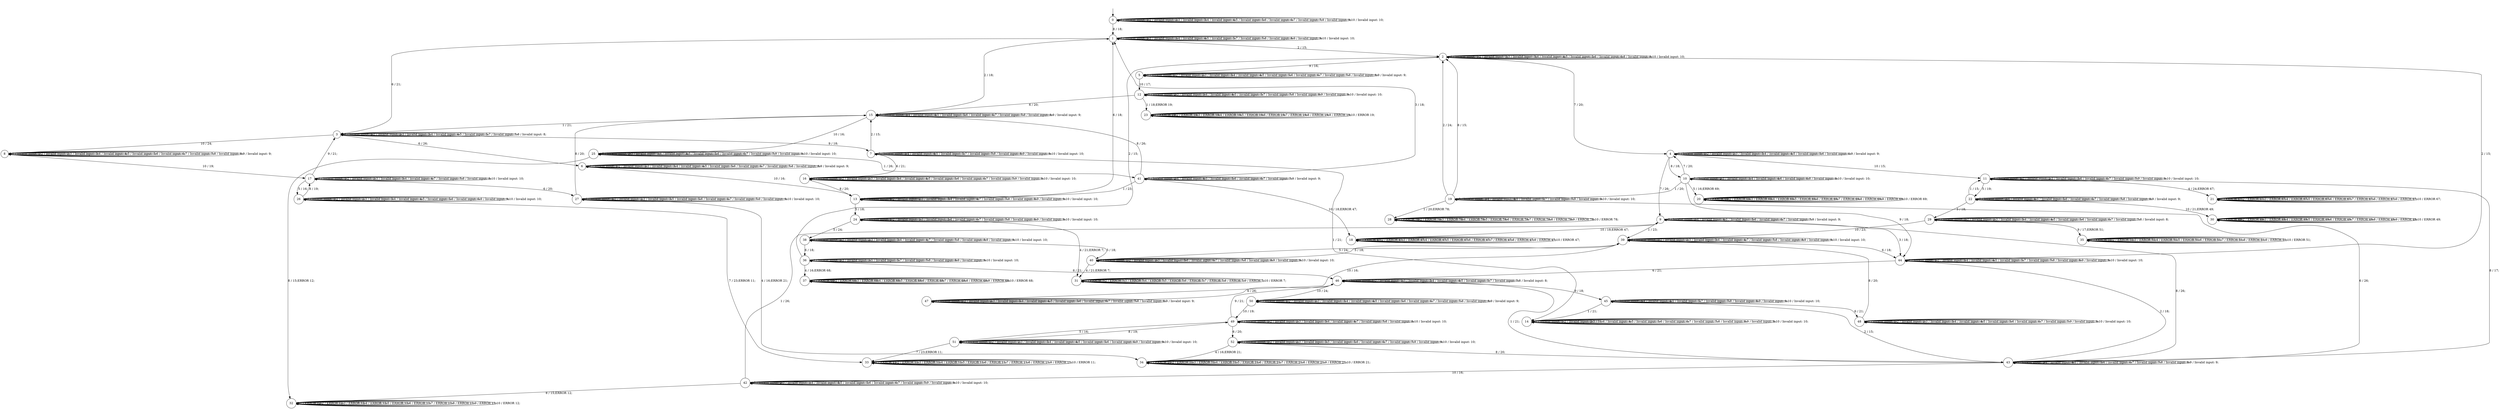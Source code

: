 digraph g {
__start0 [label="" shape="none"];

	s0 [shape="circle" label="0"];
	s1 [shape="circle" label="1"];
	s2 [shape="circle" label="2"];
	s3 [shape="circle" label="3"];
	s4 [shape="circle" label="4"];
	s5 [shape="circle" label="5"];
	s6 [shape="circle" label="6"];
	s7 [shape="circle" label="7"];
	s8 [shape="circle" label="8"];
	s9 [shape="circle" label="9"];
	s10 [shape="circle" label="10"];
	s11 [shape="circle" label="11"];
	s12 [shape="circle" label="12"];
	s13 [shape="circle" label="13"];
	s14 [shape="circle" label="14"];
	s15 [shape="circle" label="15"];
	s16 [shape="circle" label="16"];
	s17 [shape="circle" label="17"];
	s18 [shape="circle" label="18"];
	s19 [shape="circle" label="19"];
	s20 [shape="circle" label="20"];
	s21 [shape="circle" label="21"];
	s22 [shape="circle" label="22"];
	s23 [shape="circle" label="23"];
	s24 [shape="circle" label="24"];
	s25 [shape="circle" label="25"];
	s26 [shape="circle" label="26"];
	s27 [shape="circle" label="27"];
	s28 [shape="circle" label="28"];
	s29 [shape="circle" label="29"];
	s30 [shape="circle" label="30"];
	s31 [shape="circle" label="31"];
	s32 [shape="circle" label="32"];
	s33 [shape="circle" label="33"];
	s34 [shape="circle" label="34"];
	s35 [shape="circle" label="35"];
	s36 [shape="circle" label="36"];
	s37 [shape="circle" label="37"];
	s38 [shape="circle" label="38"];
	s39 [shape="circle" label="39"];
	s40 [shape="circle" label="40"];
	s41 [shape="circle" label="41"];
	s42 [shape="circle" label="42"];
	s43 [shape="circle" label="43"];
	s44 [shape="circle" label="44"];
	s45 [shape="circle" label="45"];
	s46 [shape="circle" label="46"];
	s47 [shape="circle" label="47"];
	s48 [shape="circle" label="48"];
	s49 [shape="circle" label="49"];
	s50 [shape="circle" label="50"];
	s51 [shape="circle" label="51"];
	s52 [shape="circle" label="52"];
	s0 -> s0 [label="1 / Invalid input: 1;"];
	s0 -> s0 [label="2 / Invalid input: 2;"];
	s0 -> s0 [label="3 / Invalid input: 3;"];
	s0 -> s0 [label="4 / Invalid input: 4;"];
	s0 -> s0 [label="5 / Invalid input: 5;"];
	s0 -> s0 [label="6 / Invalid input: 6;"];
	s0 -> s0 [label="7 / Invalid input: 7;"];
	s0 -> s1 [label="8 / 18;"];
	s0 -> s0 [label="9 / Invalid input: 9;"];
	s0 -> s0 [label="10 / Invalid input: 10;"];
	s1 -> s1 [label="1 / Invalid input: 1;"];
	s1 -> s2 [label="2 / 15;"];
	s1 -> s1 [label="3 / Invalid input: 3;"];
	s1 -> s1 [label="4 / Invalid input: 4;"];
	s1 -> s1 [label="5 / Invalid input: 5;"];
	s1 -> s3 [label="6 / 21;"];
	s1 -> s1 [label="7 / Invalid input: 7;"];
	s1 -> s1 [label="8 / Invalid input: 8;"];
	s1 -> s1 [label="9 / Invalid input: 9;"];
	s1 -> s1 [label="10 / Invalid input: 10;"];
	s2 -> s2 [label="1 / Invalid input: 1;"];
	s2 -> s2 [label="2 / Invalid input: 2;"];
	s2 -> s2 [label="3 / Invalid input: 3;"];
	s2 -> s2 [label="4 / Invalid input: 4;"];
	s2 -> s2 [label="5 / Invalid input: 5;"];
	s2 -> s2 [label="6 / Invalid input: 6;"];
	s2 -> s4 [label="7 / 20;"];
	s2 -> s2 [label="8 / Invalid input: 8;"];
	s2 -> s5 [label="9 / 16;"];
	s2 -> s2 [label="10 / Invalid input: 10;"];
	s3 -> s3 [label="1 / Invalid input: 1;"];
	s3 -> s3 [label="2 / Invalid input: 2;"];
	s3 -> s3 [label="3 / Invalid input: 3;"];
	s3 -> s3 [label="4 / Invalid input: 4;"];
	s3 -> s3 [label="5 / Invalid input: 5;"];
	s3 -> s6 [label="6 / 26;"];
	s3 -> s3 [label="7 / Invalid input: 7;"];
	s3 -> s3 [label="8 / Invalid input: 8;"];
	s3 -> s7 [label="9 / 18;"];
	s3 -> s8 [label="10 / 24;"];
	s4 -> s4 [label="1 / Invalid input: 1;"];
	s4 -> s4 [label="2 / Invalid input: 2;"];
	s4 -> s4 [label="3 / Invalid input: 3;"];
	s4 -> s4 [label="4 / Invalid input: 4;"];
	s4 -> s4 [label="5 / Invalid input: 5;"];
	s4 -> s4 [label="6 / Invalid input: 6;"];
	s4 -> s9 [label="7 / 26;"];
	s4 -> s10 [label="8 / 18;"];
	s4 -> s4 [label="9 / Invalid input: 9;"];
	s4 -> s11 [label="10 / 15;"];
	s5 -> s5 [label="1 / Invalid input: 1;"];
	s5 -> s5 [label="2 / Invalid input: 2;"];
	s5 -> s5 [label="3 / Invalid input: 3;"];
	s5 -> s5 [label="4 / Invalid input: 4;"];
	s5 -> s5 [label="5 / Invalid input: 5;"];
	s5 -> s5 [label="6 / Invalid input: 6;"];
	s5 -> s5 [label="7 / Invalid input: 7;"];
	s5 -> s5 [label="8 / Invalid input: 8;"];
	s5 -> s5 [label="9 / Invalid input: 9;"];
	s5 -> s12 [label="10 / 17;"];
	s6 -> s6 [label="1 / Invalid input: 1;"];
	s6 -> s6 [label="2 / Invalid input: 2;"];
	s6 -> s6 [label="3 / Invalid input: 3;"];
	s6 -> s6 [label="4 / Invalid input: 4;"];
	s6 -> s6 [label="5 / Invalid input: 5;"];
	s6 -> s6 [label="6 / Invalid input: 6;"];
	s6 -> s6 [label="7 / Invalid input: 7;"];
	s6 -> s6 [label="8 / Invalid input: 8;"];
	s6 -> s6 [label="9 / Invalid input: 9;"];
	s6 -> s13 [label="10 / 16;"];
	s7 -> s14 [label="1 / 21;"];
	s7 -> s15 [label="2 / 15;"];
	s7 -> s7 [label="3 / Invalid input: 3;"];
	s7 -> s7 [label="4 / Invalid input: 4;"];
	s7 -> s7 [label="5 / Invalid input: 5;"];
	s7 -> s16 [label="6 / 21;"];
	s7 -> s7 [label="7 / Invalid input: 7;"];
	s7 -> s7 [label="8 / Invalid input: 8;"];
	s7 -> s7 [label="9 / Invalid input: 9;"];
	s7 -> s7 [label="10 / Invalid input: 10;"];
	s8 -> s8 [label="1 / Invalid input: 1;"];
	s8 -> s8 [label="2 / Invalid input: 2;"];
	s8 -> s8 [label="3 / Invalid input: 3;"];
	s8 -> s8 [label="4 / Invalid input: 4;"];
	s8 -> s8 [label="5 / Invalid input: 5;"];
	s8 -> s8 [label="6 / Invalid input: 6;"];
	s8 -> s8 [label="7 / Invalid input: 7;"];
	s8 -> s8 [label="8 / Invalid input: 8;"];
	s8 -> s8 [label="9 / Invalid input: 9;"];
	s8 -> s17 [label="10 / 19;"];
	s9 -> s39 [label="1 / 23;"];
	s9 -> s9 [label="2 / Invalid input: 2;"];
	s9 -> s44 [label="3 / 18;"];
	s9 -> s9 [label="4 / Invalid input: 4;"];
	s9 -> s9 [label="5 / Invalid input: 5;"];
	s9 -> s9 [label="6 / Invalid input: 6;"];
	s9 -> s9 [label="7 / Invalid input: 7;"];
	s9 -> s43 [label="8 / 26;"];
	s9 -> s9 [label="9 / Invalid input: 9;"];
	s9 -> s18 [label="10 / 18;ERROR 47;"];
	s10 -> s19 [label="1 / 20;"];
	s10 -> s10 [label="2 / Invalid input: 2;"];
	s10 -> s10 [label="3 / Invalid input: 3;"];
	s10 -> s10 [label="4 / Invalid input: 4;"];
	s10 -> s20 [label="5 / 16;ERROR 69;"];
	s10 -> s10 [label="6 / Invalid input: 6;"];
	s10 -> s4 [label="7 / 20;"];
	s10 -> s10 [label="8 / Invalid input: 8;"];
	s10 -> s44 [label="9 / 18;"];
	s10 -> s10 [label="10 / Invalid input: 10;"];
	s11 -> s11 [label="1 / Invalid input: 1;"];
	s11 -> s11 [label="2 / Invalid input: 2;"];
	s11 -> s11 [label="3 / Invalid input: 3;"];
	s11 -> s21 [label="4 / 24;ERROR 67;"];
	s11 -> s22 [label="5 / 19;"];
	s11 -> s11 [label="6 / Invalid input: 6;"];
	s11 -> s11 [label="7 / Invalid input: 7;"];
	s11 -> s43 [label="8 / 17;"];
	s11 -> s11 [label="9 / Invalid input: 9;"];
	s11 -> s11 [label="10 / Invalid input: 10;"];
	s12 -> s23 [label="1 / 18;ERROR 19;"];
	s12 -> s12 [label="2 / Invalid input: 2;"];
	s12 -> s12 [label="3 / Invalid input: 3;"];
	s12 -> s12 [label="4 / Invalid input: 4;"];
	s12 -> s12 [label="5 / Invalid input: 5;"];
	s12 -> s15 [label="6 / 20;"];
	s12 -> s12 [label="7 / Invalid input: 7;"];
	s12 -> s12 [label="8 / Invalid input: 8;"];
	s12 -> s12 [label="9 / Invalid input: 9;"];
	s12 -> s12 [label="10 / Invalid input: 10;"];
	s13 -> s13 [label="1 / Invalid input: 1;"];
	s13 -> s13 [label="2 / Invalid input: 2;"];
	s13 -> s13 [label="3 / Invalid input: 3;"];
	s13 -> s13 [label="4 / Invalid input: 4;"];
	s13 -> s24 [label="5 / 18;"];
	s13 -> s1 [label="6 / 18;"];
	s13 -> s13 [label="7 / Invalid input: 7;"];
	s13 -> s13 [label="8 / Invalid input: 8;"];
	s13 -> s13 [label="9 / Invalid input: 9;"];
	s13 -> s13 [label="10 / Invalid input: 10;"];
	s14 -> s14 [label="1 / Invalid input: 1;"];
	s14 -> s14 [label="2 / Invalid input: 2;"];
	s14 -> s14 [label="3 / 21;"];
	s14 -> s14 [label="4 / Invalid input: 4;"];
	s14 -> s14 [label="5 / Invalid input: 5;"];
	s14 -> s14 [label="6 / Invalid input: 6;"];
	s14 -> s14 [label="7 / Invalid input: 7;"];
	s14 -> s14 [label="8 / Invalid input: 8;"];
	s14 -> s14 [label="9 / Invalid input: 9;"];
	s14 -> s14 [label="10 / Invalid input: 10;"];
	s15 -> s3 [label="1 / 21;"];
	s15 -> s1 [label="2 / 18;"];
	s15 -> s15 [label="3 / Invalid input: 3;"];
	s15 -> s15 [label="4 / Invalid input: 4;"];
	s15 -> s15 [label="5 / Invalid input: 5;"];
	s15 -> s15 [label="6 / Invalid input: 6;"];
	s15 -> s15 [label="7 / Invalid input: 7;"];
	s15 -> s15 [label="8 / Invalid input: 8;"];
	s15 -> s15 [label="9 / Invalid input: 9;"];
	s15 -> s25 [label="10 / 16;"];
	s16 -> s16 [label="1 / Invalid input: 1;"];
	s16 -> s16 [label="2 / Invalid input: 2;"];
	s16 -> s16 [label="3 / Invalid input: 3;"];
	s16 -> s16 [label="4 / Invalid input: 4;"];
	s16 -> s16 [label="5 / Invalid input: 5;"];
	s16 -> s16 [label="6 / Invalid input: 6;"];
	s16 -> s16 [label="7 / Invalid input: 7;"];
	s16 -> s13 [label="8 / 20;"];
	s16 -> s16 [label="9 / Invalid input: 9;"];
	s16 -> s16 [label="10 / Invalid input: 10;"];
	s17 -> s17 [label="1 / Invalid input: 1;"];
	s17 -> s17 [label="2 / Invalid input: 2;"];
	s17 -> s17 [label="3 / Invalid input: 3;"];
	s17 -> s17 [label="4 / Invalid input: 4;"];
	s17 -> s26 [label="5 / 16;"];
	s17 -> s27 [label="6 / 20;"];
	s17 -> s17 [label="7 / Invalid input: 7;"];
	s17 -> s17 [label="8 / Invalid input: 8;"];
	s17 -> s3 [label="9 / 21;"];
	s17 -> s17 [label="10 / Invalid input: 10;"];
	s18 -> s18 [label="1 / ERROR 47;"];
	s18 -> s18 [label="2 / ERROR 47;"];
	s18 -> s18 [label="3 / ERROR 47;"];
	s18 -> s18 [label="4 / ERROR 47;"];
	s18 -> s18 [label="5 / ERROR 47;"];
	s18 -> s18 [label="6 / ERROR 47;"];
	s18 -> s18 [label="7 / ERROR 47;"];
	s18 -> s18 [label="8 / ERROR 47;"];
	s18 -> s18 [label="9 / ERROR 47;"];
	s18 -> s18 [label="10 / ERROR 47;"];
	s19 -> s28 [label="1 / 20;ERROR 78;"];
	s19 -> s2 [label="2 / 24;"];
	s19 -> s19 [label="3 / Invalid input: 3;"];
	s19 -> s19 [label="4 / Invalid input: 4;"];
	s19 -> s19 [label="5 / Invalid input: 5;"];
	s19 -> s43 [label="6 / 26;"];
	s19 -> s19 [label="7 / Invalid input: 7;"];
	s19 -> s2 [label="8 / 15;"];
	s19 -> s19 [label="9 / Invalid input: 9;"];
	s19 -> s19 [label="10 / Invalid input: 10;"];
	s20 -> s20 [label="1 / ERROR 69;"];
	s20 -> s20 [label="2 / ERROR 69;"];
	s20 -> s20 [label="3 / ERROR 69;"];
	s20 -> s20 [label="4 / ERROR 69;"];
	s20 -> s20 [label="5 / ERROR 69;"];
	s20 -> s20 [label="6 / ERROR 69;"];
	s20 -> s20 [label="7 / ERROR 69;"];
	s20 -> s20 [label="8 / ERROR 69;"];
	s20 -> s20 [label="9 / ERROR 69;"];
	s20 -> s20 [label="10 / ERROR 69;"];
	s21 -> s21 [label="1 / ERROR 67;"];
	s21 -> s21 [label="2 / ERROR 67;"];
	s21 -> s21 [label="3 / ERROR 67;"];
	s21 -> s21 [label="4 / ERROR 67;"];
	s21 -> s21 [label="5 / ERROR 67;"];
	s21 -> s21 [label="6 / ERROR 67;"];
	s21 -> s21 [label="7 / ERROR 67;"];
	s21 -> s21 [label="8 / ERROR 67;"];
	s21 -> s21 [label="9 / ERROR 67;"];
	s21 -> s21 [label="10 / ERROR 67;"];
	s22 -> s11 [label="1 / 15;"];
	s22 -> s22 [label="2 / Invalid input: 2;"];
	s22 -> s29 [label="3 / 18;"];
	s22 -> s22 [label="4 / Invalid input: 4;"];
	s22 -> s22 [label="5 / Invalid input: 5;"];
	s22 -> s22 [label="6 / Invalid input: 6;"];
	s22 -> s22 [label="7 / Invalid input: 7;"];
	s22 -> s22 [label="8 / Invalid input: 8;"];
	s22 -> s22 [label="9 / Invalid input: 9;"];
	s22 -> s30 [label="10 / 21;ERROR 49;"];
	s23 -> s23 [label="1 / ERROR 19;"];
	s23 -> s23 [label="2 / ERROR 19;"];
	s23 -> s23 [label="3 / ERROR 19;"];
	s23 -> s23 [label="4 / ERROR 19;"];
	s23 -> s23 [label="5 / ERROR 19;"];
	s23 -> s23 [label="6 / ERROR 19;"];
	s23 -> s23 [label="7 / ERROR 19;"];
	s23 -> s23 [label="8 / ERROR 19;"];
	s23 -> s23 [label="9 / ERROR 19;"];
	s23 -> s23 [label="10 / ERROR 19;"];
	s24 -> s24 [label="1 / Invalid input: 1;"];
	s24 -> s24 [label="2 / Invalid input: 2;"];
	s24 -> s24 [label="3 / Invalid input: 3;"];
	s24 -> s31 [label="4 / 21;ERROR 7;"];
	s24 -> s38 [label="5 / 24;"];
	s24 -> s24 [label="6 / Invalid input: 6;"];
	s24 -> s24 [label="7 / Invalid input: 7;"];
	s24 -> s24 [label="8 / Invalid input: 8;"];
	s24 -> s24 [label="9 / Invalid input: 9;"];
	s24 -> s24 [label="10 / Invalid input: 10;"];
	s25 -> s41 [label="1 / 26;"];
	s25 -> s25 [label="2 / Invalid input: 2;"];
	s25 -> s25 [label="3 / Invalid input: 3;"];
	s25 -> s25 [label="4 / Invalid input: 4;"];
	s25 -> s25 [label="5 / Invalid input: 5;"];
	s25 -> s25 [label="6 / Invalid input: 6;"];
	s25 -> s25 [label="7 / Invalid input: 7;"];
	s25 -> s32 [label="8 / 15;ERROR 12;"];
	s25 -> s25 [label="9 / Invalid input: 9;"];
	s25 -> s25 [label="10 / Invalid input: 10;"];
	s26 -> s26 [label="1 / Invalid input: 1;"];
	s26 -> s26 [label="2 / Invalid input: 2;"];
	s26 -> s26 [label="3 / Invalid input: 3;"];
	s26 -> s26 [label="4 / Invalid input: 4;"];
	s26 -> s26 [label="5 / Invalid input: 5;"];
	s26 -> s26 [label="6 / Invalid input: 6;"];
	s26 -> s33 [label="7 / 23;ERROR 11;"];
	s26 -> s17 [label="8 / 19;"];
	s26 -> s26 [label="9 / Invalid input: 9;"];
	s26 -> s26 [label="10 / Invalid input: 10;"];
	s27 -> s27 [label="1 / Invalid input: 1;"];
	s27 -> s27 [label="2 / Invalid input: 2;"];
	s27 -> s27 [label="3 / Invalid input: 3;"];
	s27 -> s34 [label="4 / 16;ERROR 21;"];
	s27 -> s27 [label="5 / Invalid input: 5;"];
	s27 -> s27 [label="6 / Invalid input: 6;"];
	s27 -> s27 [label="7 / Invalid input: 7;"];
	s27 -> s15 [label="8 / 20;"];
	s27 -> s27 [label="9 / Invalid input: 9;"];
	s27 -> s27 [label="10 / Invalid input: 10;"];
	s28 -> s28 [label="1 / ERROR 78;"];
	s28 -> s28 [label="2 / ERROR 78;"];
	s28 -> s28 [label="3 / ERROR 78;"];
	s28 -> s28 [label="4 / ERROR 78;"];
	s28 -> s28 [label="5 / ERROR 78;"];
	s28 -> s28 [label="6 / ERROR 78;"];
	s28 -> s28 [label="7 / ERROR 78;"];
	s28 -> s28 [label="8 / ERROR 78;"];
	s28 -> s28 [label="9 / ERROR 78;"];
	s28 -> s28 [label="10 / ERROR 78;"];
	s29 -> s29 [label="1 / Invalid input: 1;"];
	s29 -> s29 [label="2 / Invalid input: 2;"];
	s29 -> s29 [label="3 / Invalid input: 3;"];
	s29 -> s29 [label="4 / Invalid input: 4;"];
	s29 -> s29 [label="5 / Invalid input: 5;"];
	s29 -> s29 [label="6 / Invalid input: 6;"];
	s29 -> s29 [label="7 / Invalid input: 7;"];
	s29 -> s29 [label="8 / Invalid input: 8;"];
	s29 -> s35 [label="9 / 17;ERROR 51;"];
	s29 -> s39 [label="10 / 23;"];
	s30 -> s30 [label="1 / ERROR 49;"];
	s30 -> s30 [label="2 / ERROR 49;"];
	s30 -> s30 [label="3 / ERROR 49;"];
	s30 -> s30 [label="4 / ERROR 49;"];
	s30 -> s30 [label="5 / ERROR 49;"];
	s30 -> s30 [label="6 / ERROR 49;"];
	s30 -> s30 [label="7 / ERROR 49;"];
	s30 -> s30 [label="8 / ERROR 49;"];
	s30 -> s30 [label="9 / ERROR 49;"];
	s30 -> s30 [label="10 / ERROR 49;"];
	s31 -> s31 [label="1 / ERROR 7;"];
	s31 -> s31 [label="2 / ERROR 7;"];
	s31 -> s31 [label="3 / ERROR 7;"];
	s31 -> s31 [label="4 / ERROR 7;"];
	s31 -> s31 [label="5 / ERROR 7;"];
	s31 -> s31 [label="6 / ERROR 7;"];
	s31 -> s31 [label="7 / ERROR 7;"];
	s31 -> s31 [label="8 / ERROR 7;"];
	s31 -> s31 [label="9 / ERROR 7;"];
	s31 -> s31 [label="10 / ERROR 7;"];
	s32 -> s32 [label="1 / ERROR 12;"];
	s32 -> s32 [label="2 / ERROR 12;"];
	s32 -> s32 [label="3 / ERROR 12;"];
	s32 -> s32 [label="4 / ERROR 12;"];
	s32 -> s32 [label="5 / ERROR 12;"];
	s32 -> s32 [label="6 / ERROR 12;"];
	s32 -> s32 [label="7 / ERROR 12;"];
	s32 -> s32 [label="8 / ERROR 12;"];
	s32 -> s32 [label="9 / ERROR 12;"];
	s32 -> s32 [label="10 / ERROR 12;"];
	s33 -> s33 [label="1 / ERROR 11;"];
	s33 -> s33 [label="2 / ERROR 11;"];
	s33 -> s33 [label="3 / ERROR 11;"];
	s33 -> s33 [label="4 / ERROR 11;"];
	s33 -> s33 [label="5 / ERROR 11;"];
	s33 -> s33 [label="6 / ERROR 11;"];
	s33 -> s33 [label="7 / ERROR 11;"];
	s33 -> s33 [label="8 / ERROR 11;"];
	s33 -> s33 [label="9 / ERROR 11;"];
	s33 -> s33 [label="10 / ERROR 11;"];
	s34 -> s34 [label="1 / ERROR 21;"];
	s34 -> s34 [label="2 / ERROR 21;"];
	s34 -> s34 [label="3 / ERROR 21;"];
	s34 -> s34 [label="4 / ERROR 21;"];
	s34 -> s34 [label="5 / ERROR 21;"];
	s34 -> s34 [label="6 / ERROR 21;"];
	s34 -> s34 [label="7 / ERROR 21;"];
	s34 -> s34 [label="8 / ERROR 21;"];
	s34 -> s34 [label="9 / ERROR 21;"];
	s34 -> s34 [label="10 / ERROR 21;"];
	s35 -> s35 [label="1 / ERROR 51;"];
	s35 -> s35 [label="2 / ERROR 51;"];
	s35 -> s35 [label="3 / ERROR 51;"];
	s35 -> s35 [label="4 / ERROR 51;"];
	s35 -> s35 [label="5 / ERROR 51;"];
	s35 -> s35 [label="6 / ERROR 51;"];
	s35 -> s35 [label="7 / ERROR 51;"];
	s35 -> s35 [label="8 / ERROR 51;"];
	s35 -> s35 [label="9 / ERROR 51;"];
	s35 -> s35 [label="10 / ERROR 51;"];
	s36 -> s36 [label="1 / Invalid input: 1;"];
	s36 -> s2 [label="2 / 15;"];
	s36 -> s36 [label="3 / Invalid input: 3;"];
	s36 -> s37 [label="4 / 16;ERROR 68;"];
	s36 -> s36 [label="5 / Invalid input: 5;"];
	s36 -> s46 [label="6 / 21;"];
	s36 -> s36 [label="7 / Invalid input: 7;"];
	s36 -> s36 [label="8 / Invalid input: 8;"];
	s36 -> s36 [label="9 / Invalid input: 9;"];
	s36 -> s36 [label="10 / Invalid input: 10;"];
	s37 -> s37 [label="1 / ERROR 68;"];
	s37 -> s37 [label="2 / ERROR 68;"];
	s37 -> s37 [label="3 / ERROR 68;"];
	s37 -> s37 [label="4 / ERROR 68;"];
	s37 -> s37 [label="5 / ERROR 68;"];
	s37 -> s37 [label="6 / ERROR 68;"];
	s37 -> s37 [label="7 / ERROR 68;"];
	s37 -> s37 [label="8 / ERROR 68;"];
	s37 -> s37 [label="9 / ERROR 68;"];
	s37 -> s37 [label="10 / ERROR 68;"];
	s38 -> s38 [label="1 / Invalid input: 1;"];
	s38 -> s38 [label="2 / Invalid input: 2;"];
	s38 -> s38 [label="3 / Invalid input: 3;"];
	s38 -> s38 [label="4 / Invalid input: 4;"];
	s38 -> s40 [label="5 / 18;"];
	s38 -> s36 [label="6 / 18;"];
	s38 -> s38 [label="7 / Invalid input: 7;"];
	s38 -> s38 [label="8 / Invalid input: 8;"];
	s38 -> s38 [label="9 / Invalid input: 9;"];
	s38 -> s38 [label="10 / Invalid input: 10;"];
	s39 -> s39 [label="1 / Invalid input: 1;"];
	s39 -> s39 [label="2 / Invalid input: 2;"];
	s39 -> s39 [label="3 / Invalid input: 3;"];
	s39 -> s39 [label="4 / Invalid input: 4;"];
	s39 -> s40 [label="5 / 18;"];
	s39 -> s44 [label="6 / 18;"];
	s39 -> s39 [label="7 / Invalid input: 7;"];
	s39 -> s39 [label="8 / Invalid input: 8;"];
	s39 -> s39 [label="9 / Invalid input: 9;"];
	s39 -> s39 [label="10 / Invalid input: 10;"];
	s40 -> s40 [label="1 / Invalid input: 1;"];
	s40 -> s40 [label="2 / Invalid input: 2;"];
	s40 -> s40 [label="3 / Invalid input: 3;"];
	s40 -> s31 [label="4 / 21;ERROR 7;"];
	s40 -> s39 [label="5 / 24;"];
	s40 -> s40 [label="6 / Invalid input: 6;"];
	s40 -> s40 [label="7 / Invalid input: 7;"];
	s40 -> s40 [label="8 / Invalid input: 8;"];
	s40 -> s40 [label="9 / Invalid input: 9;"];
	s40 -> s40 [label="10 / Invalid input: 10;"];
	s41 -> s13 [label="1 / 23;"];
	s41 -> s41 [label="2 / Invalid input: 2;"];
	s41 -> s1 [label="3 / 18;"];
	s41 -> s41 [label="4 / Invalid input: 4;"];
	s41 -> s41 [label="5 / Invalid input: 5;"];
	s41 -> s41 [label="6 / Invalid input: 6;"];
	s41 -> s41 [label="7 / Invalid input: 7;"];
	s41 -> s15 [label="8 / 26;"];
	s41 -> s41 [label="9 / Invalid input: 9;"];
	s41 -> s18 [label="10 / 18;ERROR 47;"];
	s42 -> s9 [label="1 / 26;"];
	s42 -> s42 [label="2 / Invalid input: 2;"];
	s42 -> s42 [label="3 / Invalid input: 3;"];
	s42 -> s42 [label="4 / Invalid input: 4;"];
	s42 -> s42 [label="5 / Invalid input: 5;"];
	s42 -> s42 [label="6 / Invalid input: 6;"];
	s42 -> s42 [label="7 / Invalid input: 7;"];
	s42 -> s32 [label="8 / 15;ERROR 12;"];
	s42 -> s42 [label="9 / Invalid input: 9;"];
	s42 -> s42 [label="10 / Invalid input: 10;"];
	s43 -> s46 [label="1 / 21;"];
	s43 -> s44 [label="2 / 18;"];
	s43 -> s43 [label="3 / Invalid input: 3;"];
	s43 -> s43 [label="4 / Invalid input: 4;"];
	s43 -> s43 [label="5 / Invalid input: 5;"];
	s43 -> s43 [label="6 / Invalid input: 6;"];
	s43 -> s43 [label="7 / Invalid input: 7;"];
	s43 -> s43 [label="8 / Invalid input: 8;"];
	s43 -> s43 [label="9 / Invalid input: 9;"];
	s43 -> s42 [label="10 / 16;"];
	s44 -> s44 [label="1 / Invalid input: 1;"];
	s44 -> s2 [label="2 / 15;"];
	s44 -> s44 [label="3 / Invalid input: 3;"];
	s44 -> s44 [label="4 / Invalid input: 4;"];
	s44 -> s44 [label="5 / Invalid input: 5;"];
	s44 -> s46 [label="6 / 21;"];
	s44 -> s44 [label="7 / Invalid input: 7;"];
	s44 -> s44 [label="8 / Invalid input: 8;"];
	s44 -> s44 [label="9 / Invalid input: 9;"];
	s44 -> s44 [label="10 / Invalid input: 10;"];
	s45 -> s14 [label="1 / 21;"];
	s45 -> s43 [label="2 / 15;"];
	s45 -> s45 [label="3 / Invalid input: 3;"];
	s45 -> s45 [label="4 / Invalid input: 4;"];
	s45 -> s45 [label="5 / Invalid input: 5;"];
	s45 -> s48 [label="6 / 21;"];
	s45 -> s45 [label="7 / Invalid input: 7;"];
	s45 -> s45 [label="8 / Invalid input: 8;"];
	s45 -> s45 [label="9 / Invalid input: 9;"];
	s45 -> s45 [label="10 / Invalid input: 10;"];
	s46 -> s46 [label="1 / Invalid input: 1;"];
	s46 -> s46 [label="2 / Invalid input: 2;"];
	s46 -> s46 [label="3 / Invalid input: 3;"];
	s46 -> s46 [label="4 / Invalid input: 4;"];
	s46 -> s46 [label="5 / Invalid input: 5;"];
	s46 -> s47 [label="6 / 26;"];
	s46 -> s46 [label="7 / Invalid input: 7;"];
	s46 -> s46 [label="8 / Invalid input: 8;"];
	s46 -> s45 [label="9 / 18;"];
	s46 -> s50 [label="10 / 24;"];
	s47 -> s47 [label="1 / Invalid input: 1;"];
	s47 -> s47 [label="2 / Invalid input: 2;"];
	s47 -> s47 [label="3 / Invalid input: 3;"];
	s47 -> s47 [label="4 / Invalid input: 4;"];
	s47 -> s47 [label="5 / Invalid input: 5;"];
	s47 -> s47 [label="6 / Invalid input: 6;"];
	s47 -> s47 [label="7 / Invalid input: 7;"];
	s47 -> s47 [label="8 / Invalid input: 8;"];
	s47 -> s47 [label="9 / Invalid input: 9;"];
	s47 -> s39 [label="10 / 16;"];
	s48 -> s48 [label="1 / Invalid input: 1;"];
	s48 -> s48 [label="2 / Invalid input: 2;"];
	s48 -> s48 [label="3 / Invalid input: 3;"];
	s48 -> s48 [label="4 / Invalid input: 4;"];
	s48 -> s48 [label="5 / Invalid input: 5;"];
	s48 -> s48 [label="6 / Invalid input: 6;"];
	s48 -> s48 [label="7 / Invalid input: 7;"];
	s48 -> s39 [label="8 / 20;"];
	s48 -> s48 [label="9 / Invalid input: 9;"];
	s48 -> s48 [label="10 / Invalid input: 10;"];
	s49 -> s49 [label="1 / Invalid input: 1;"];
	s49 -> s49 [label="2 / Invalid input: 2;"];
	s49 -> s49 [label="3 / Invalid input: 3;"];
	s49 -> s49 [label="4 / Invalid input: 4;"];
	s49 -> s51 [label="5 / 16;"];
	s49 -> s52 [label="6 / 20;"];
	s49 -> s49 [label="7 / Invalid input: 7;"];
	s49 -> s49 [label="8 / Invalid input: 8;"];
	s49 -> s46 [label="9 / 21;"];
	s49 -> s49 [label="10 / Invalid input: 10;"];
	s50 -> s50 [label="1 / Invalid input: 1;"];
	s50 -> s50 [label="2 / Invalid input: 2;"];
	s50 -> s50 [label="3 / Invalid input: 3;"];
	s50 -> s50 [label="4 / Invalid input: 4;"];
	s50 -> s50 [label="5 / Invalid input: 5;"];
	s50 -> s50 [label="6 / Invalid input: 6;"];
	s50 -> s50 [label="7 / Invalid input: 7;"];
	s50 -> s50 [label="8 / Invalid input: 8;"];
	s50 -> s50 [label="9 / Invalid input: 9;"];
	s50 -> s49 [label="10 / 19;"];
	s51 -> s51 [label="1 / Invalid input: 1;"];
	s51 -> s51 [label="2 / Invalid input: 2;"];
	s51 -> s51 [label="3 / Invalid input: 3;"];
	s51 -> s51 [label="4 / Invalid input: 4;"];
	s51 -> s51 [label="5 / Invalid input: 5;"];
	s51 -> s51 [label="6 / Invalid input: 6;"];
	s51 -> s33 [label="7 / 23;ERROR 11;"];
	s51 -> s49 [label="8 / 19;"];
	s51 -> s51 [label="9 / Invalid input: 9;"];
	s51 -> s51 [label="10 / Invalid input: 10;"];
	s52 -> s52 [label="1 / Invalid input: 1;"];
	s52 -> s52 [label="2 / Invalid input: 2;"];
	s52 -> s52 [label="3 / Invalid input: 3;"];
	s52 -> s34 [label="4 / 16;ERROR 21;"];
	s52 -> s52 [label="5 / Invalid input: 5;"];
	s52 -> s52 [label="6 / Invalid input: 6;"];
	s52 -> s52 [label="7 / Invalid input: 7;"];
	s52 -> s43 [label="8 / 20;"];
	s52 -> s52 [label="9 / Invalid input: 9;"];
	s52 -> s52 [label="10 / Invalid input: 10;"];

__start0 -> s0;
}
